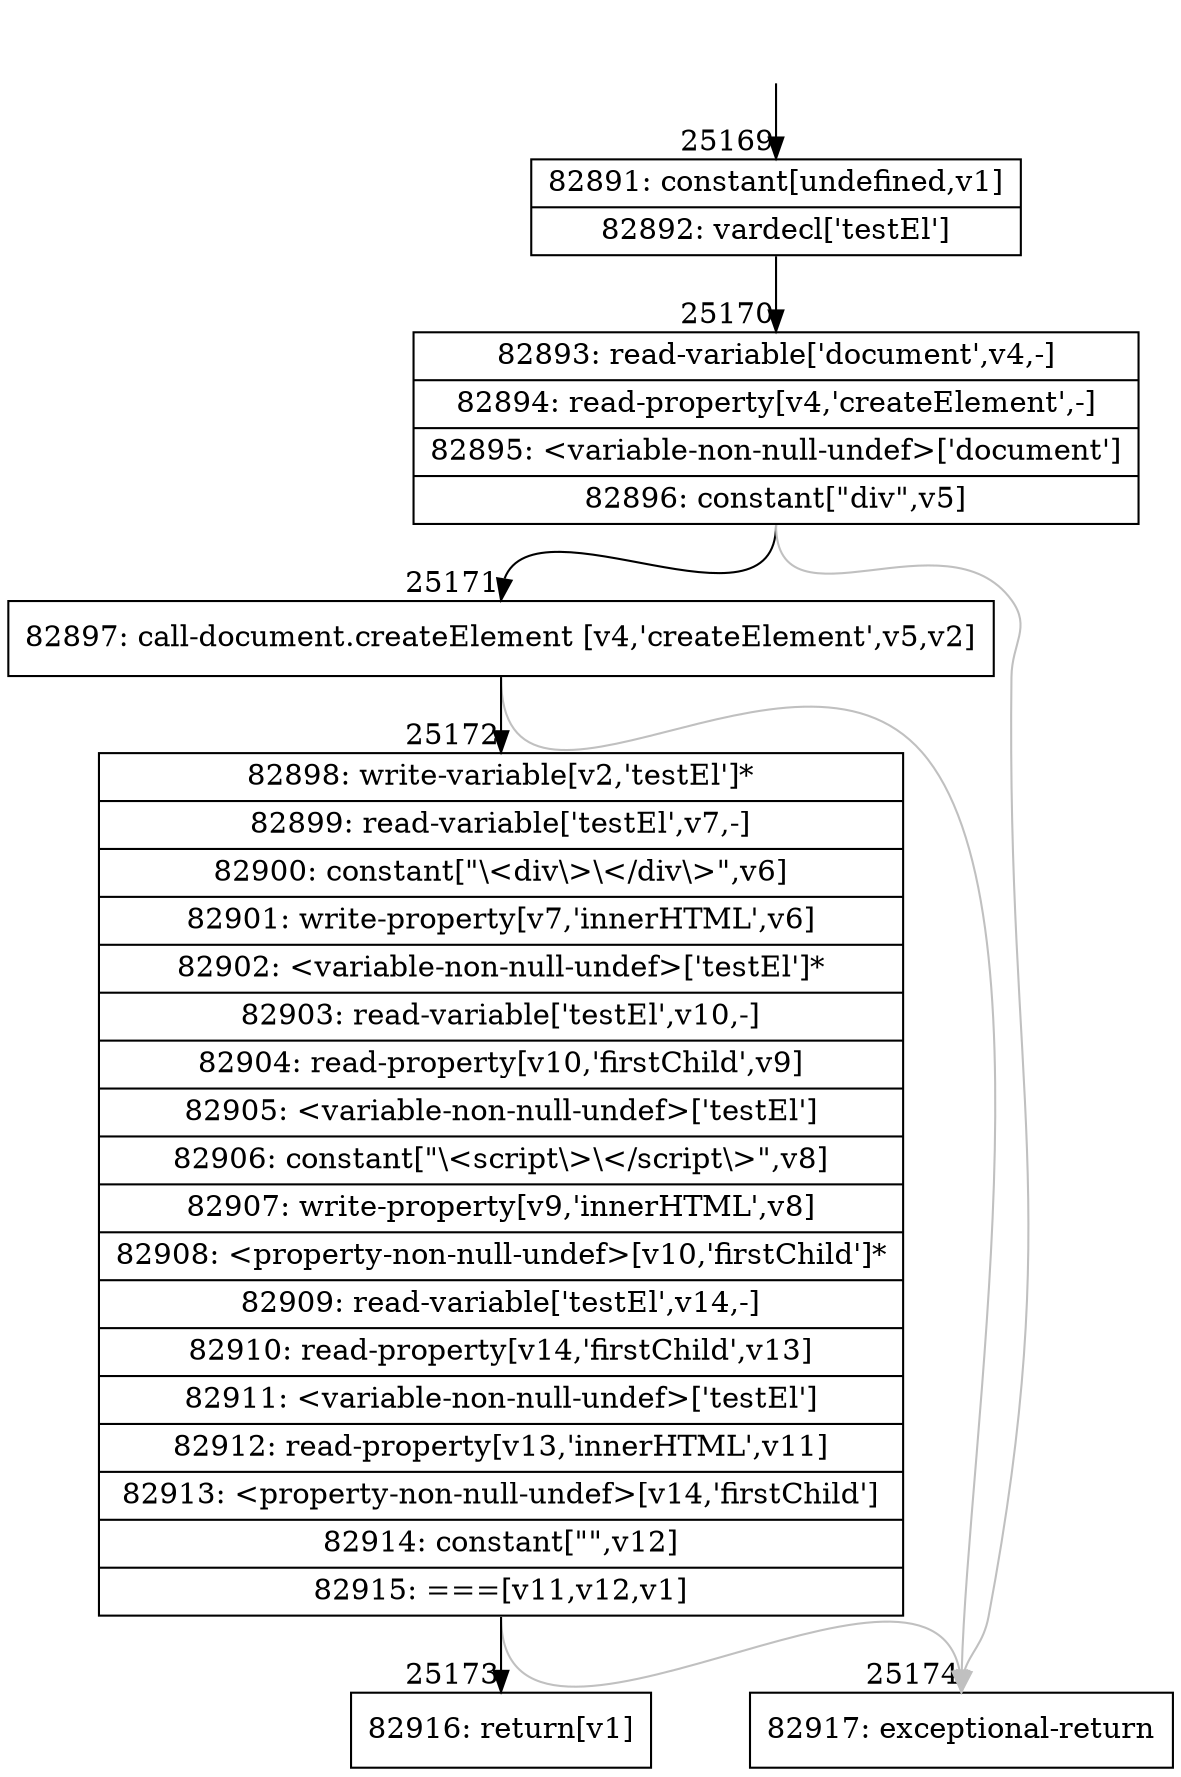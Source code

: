 digraph {
rankdir="TD"
BB_entry2217[shape=none,label=""];
BB_entry2217 -> BB25169 [tailport=s, headport=n, headlabel="    25169"]
BB25169 [shape=record label="{82891: constant[undefined,v1]|82892: vardecl['testEl']}" ] 
BB25169 -> BB25170 [tailport=s, headport=n, headlabel="      25170"]
BB25170 [shape=record label="{82893: read-variable['document',v4,-]|82894: read-property[v4,'createElement',-]|82895: \<variable-non-null-undef\>['document']|82896: constant[\"div\",v5]}" ] 
BB25170 -> BB25171 [tailport=s, headport=n, headlabel="      25171"]
BB25170 -> BB25174 [tailport=s, headport=n, color=gray, headlabel="      25174"]
BB25171 [shape=record label="{82897: call-document.createElement [v4,'createElement',v5,v2]}" ] 
BB25171 -> BB25172 [tailport=s, headport=n, headlabel="      25172"]
BB25171 -> BB25174 [tailport=s, headport=n, color=gray]
BB25172 [shape=record label="{82898: write-variable[v2,'testEl']*|82899: read-variable['testEl',v7,-]|82900: constant[\"\\\<div\\\>\\\</div\\\>\",v6]|82901: write-property[v7,'innerHTML',v6]|82902: \<variable-non-null-undef\>['testEl']*|82903: read-variable['testEl',v10,-]|82904: read-property[v10,'firstChild',v9]|82905: \<variable-non-null-undef\>['testEl']|82906: constant[\"\\\<script\\\>\\\</script\\\>\",v8]|82907: write-property[v9,'innerHTML',v8]|82908: \<property-non-null-undef\>[v10,'firstChild']*|82909: read-variable['testEl',v14,-]|82910: read-property[v14,'firstChild',v13]|82911: \<variable-non-null-undef\>['testEl']|82912: read-property[v13,'innerHTML',v11]|82913: \<property-non-null-undef\>[v14,'firstChild']|82914: constant[\"\",v12]|82915: ===[v11,v12,v1]}" ] 
BB25172 -> BB25173 [tailport=s, headport=n, headlabel="      25173"]
BB25172 -> BB25174 [tailport=s, headport=n, color=gray]
BB25173 [shape=record label="{82916: return[v1]}" ] 
BB25174 [shape=record label="{82917: exceptional-return}" ] 
//#$~ 46763
}
